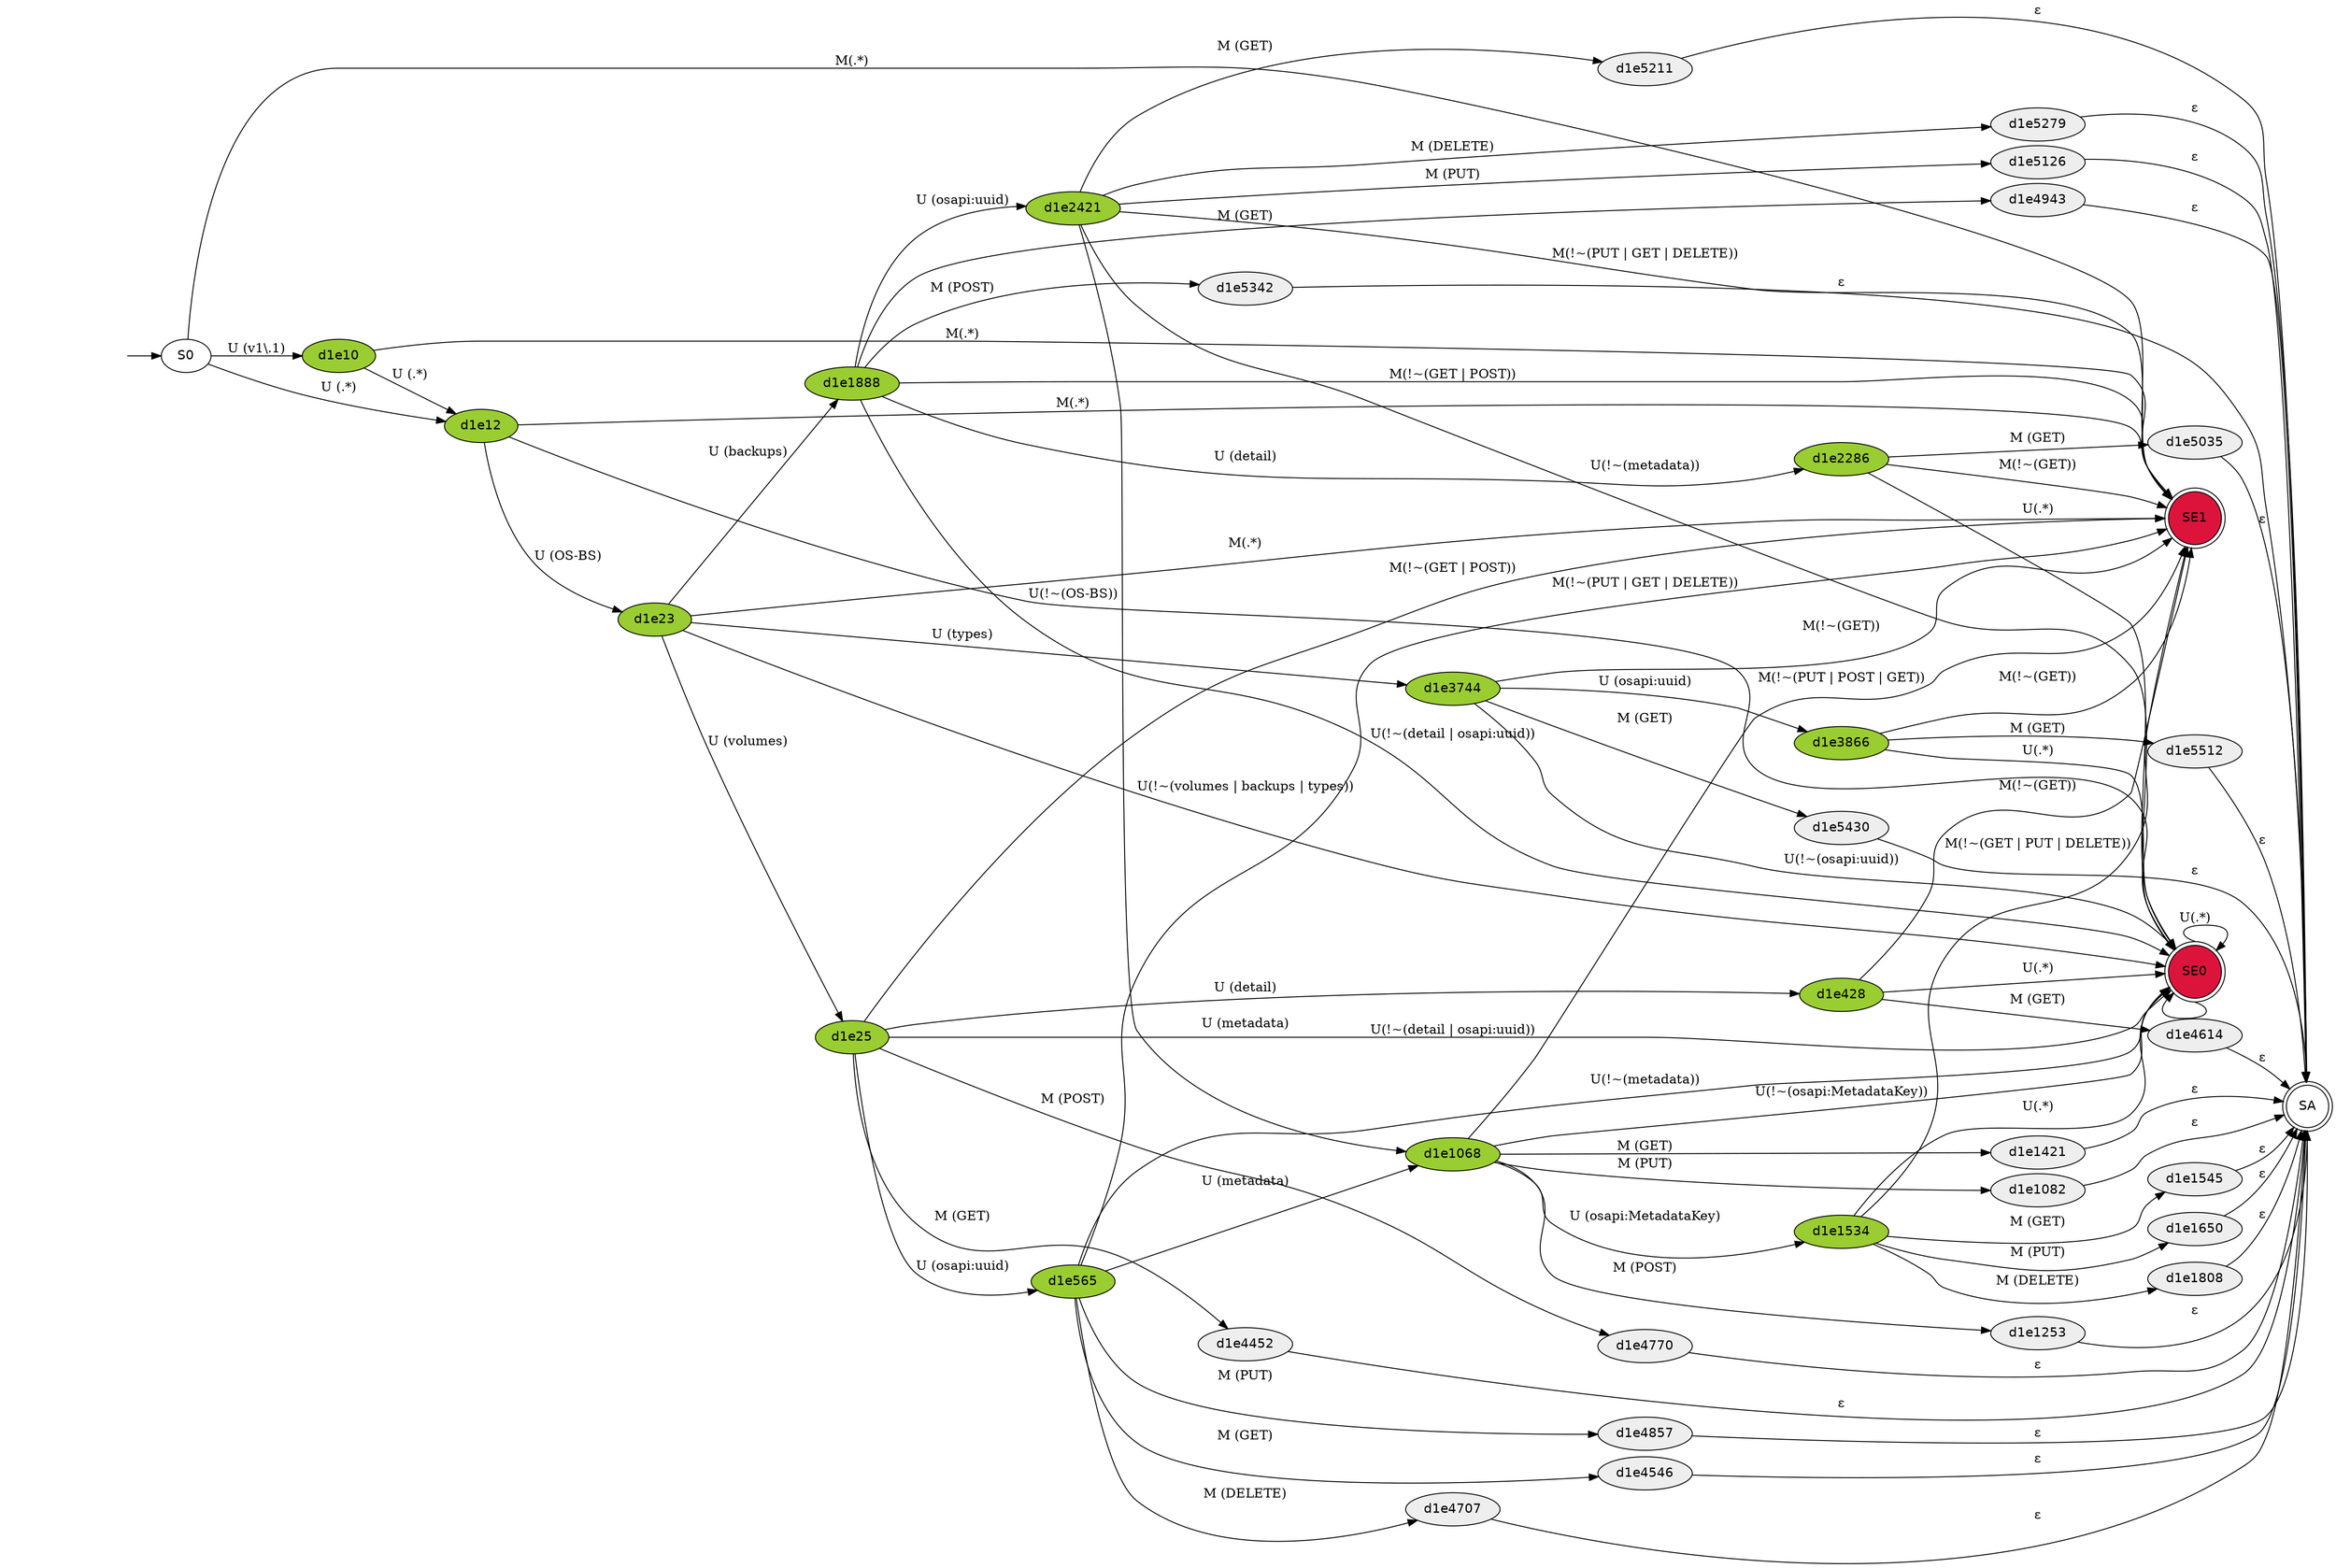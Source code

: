 digraph Checker { rankdir=LR; fontname="Helvetica"; labelloc=b;
       
                    node [fontname="Helvetica", shape=ellipse, style=filled,fillcolor="#EEEEEE"]
               
           {
           rank=source
           REAL_START
}
               {
               rank=same
           S0
           }
           {
           REAL_START->S0
           S0->d1e10 [label="U (v1\\.1)"];
           S0->d1e12 [label="U (.*)"];
           S0->SE1 [label="M(.*)"];
           d1e10->d1e12 [label="U (.*)"];
           d1e10->SE1 [label="M(.*)"];
           d1e12->d1e23 [label="U (OS-BS)"];
           d1e12->SE1 [label="M(.*)"];
           d1e12->SE0 [label="U(!~(OS-BS))"];
           d1e23->d1e25 [label="U (volumes)"];
           d1e23->d1e1888 [label="U (backups)"];
           d1e23->d1e3744 [label="U (types)"];
           d1e23->SE1 [label="M(.*)"];
           d1e23->SE0 [label="U(!~(volumes | backups | types))"];
           d1e25->d1e428 [label="U (detail)"];
           d1e25->d1e565 [label="U (osapi:uuid)"];
           d1e25->d1e4452 [label="M (GET)"];
           d1e25->d1e4770 [label="M (POST)"];
           d1e25->SE1 [label="M(!~(GET | POST))"];
           d1e25->SE0 [label="U(!~(detail | osapi:uuid))"];
           d1e428->d1e4614 [label="M (GET)"];
           d1e428->SE1 [label="M(!~(GET))"];
           d1e428->SE0 [label="U(.*)"];
           d1e565->d1e1068 [label="U (metadata)"];
           d1e565->d1e4857 [label="M (PUT)"];
           d1e565->d1e4546 [label="M (GET)"];
           d1e565->d1e4707 [label="M (DELETE)"];
           d1e565->SE1 [label="M(!~(PUT | GET | DELETE))"];
           d1e565->SE0 [label="U(!~(metadata))"];
           d1e1068->d1e1534 [label="U (osapi:MetadataKey)"];
           d1e1068->d1e1082 [label="M (PUT)"];
           d1e1068->d1e1253 [label="M (POST)"];
           d1e1068->d1e1421 [label="M (GET)"];
           d1e1068->SE1 [label="M(!~(PUT | POST | GET))"];
           d1e1068->SE0 [label="U(!~(osapi:MetadataKey))"];
           d1e1534->d1e1545 [label="M (GET)"];
           d1e1534->d1e1650 [label="M (PUT)"];
           d1e1534->d1e1808 [label="M (DELETE)"];
           d1e1534->SE1 [label="M(!~(GET | PUT | DELETE))"];
           d1e1534->SE0 [label="U(.*)"];
           d1e1888->d1e2286 [label="U (detail)"];
           d1e1888->d1e2421 [label="U (osapi:uuid)"];
           d1e1888->d1e4943 [label="M (GET)"];
           d1e1888->d1e5342 [label="M (POST)"];
           d1e1888->SE1 [label="M(!~(GET | POST))"];
           d1e1888->SE0 [label="U(!~(detail | osapi:uuid))"];
           d1e2286->d1e5035 [label="M (GET)"];
           d1e2286->SE1 [label="M(!~(GET))"];
           d1e2286->SE0 [label="U(.*)"];
           d1e2421->d1e1068 [label="U (metadata)"];
           d1e2421->d1e5126 [label="M (PUT)"];
           d1e2421->d1e5211 [label="M (GET)"];
           d1e2421->d1e5279 [label="M (DELETE)"];
           d1e2421->SE1 [label="M(!~(PUT | GET | DELETE))"];
           d1e2421->SE0 [label="U(!~(metadata))"];
           d1e3744->d1e3866 [label="U (osapi:uuid)"];
           d1e3744->d1e5430 [label="M (GET)"];
           d1e3744->SE1 [label="M(!~(GET))"];
           d1e3744->SE0 [label="U(!~(osapi:uuid))"];
           d1e3866->d1e5512 [label="M (GET)"];
           d1e3866->SE1 [label="M(!~(GET))"];
           d1e3866->SE0 [label="U(.*)"];
           SE0->SE0 [label="U(.*)", tailport=n, headport=ne]
           SE0->SE0 [label="M(.*)", tailport=s, headport=sw]
           d1e1082->SA [label="ε"]
           d1e1253->SA [label="ε"]
           d1e1421->SA [label="ε"]
           d1e1545->SA [label="ε"]
           d1e1650->SA [label="ε"]
           d1e1808->SA [label="ε"]
           d1e4452->SA [label="ε"]
           d1e4546->SA [label="ε"]
           d1e4614->SA [label="ε"]
           d1e4707->SA [label="ε"]
           d1e4770->SA [label="ε"]
           d1e4857->SA [label="ε"]
           d1e4943->SA [label="ε"]
           d1e5035->SA [label="ε"]
           d1e5126->SA [label="ε"]
           d1e5211->SA [label="ε"]
           d1e5279->SA [label="ε"]
           d1e5342->SA [label="ε"]
           d1e5430->SA [label="ε"]
           d1e5512->SA [label="ε"]
           }

           {
            
           SE0
           SE1
           }
//Nodes

       REAL_START[style=invis]
S0[label="S0", fillcolor="white"]
d1e10[label="d1e10", fillcolor="yellowgreen"]
d1e12[label="d1e12", fillcolor="yellowgreen"]
d1e23[label="d1e23", fillcolor="yellowgreen"]
d1e25[label="d1e25", fillcolor="yellowgreen"]
d1e428[label="d1e428", fillcolor="yellowgreen"]
d1e565[label="d1e565", fillcolor="yellowgreen"]
d1e1068[label="d1e1068", fillcolor="yellowgreen"]
d1e1082[label="d1e1082"]
d1e1253[label="d1e1253"]
d1e1421[label="d1e1421"]
d1e1534[label="d1e1534", fillcolor="yellowgreen"]
d1e1545[label="d1e1545"]
d1e1650[label="d1e1650"]
d1e1808[label="d1e1808"]
d1e1888[label="d1e1888", fillcolor="yellowgreen"]
d1e2286[label="d1e2286", fillcolor="yellowgreen"]
d1e2421[label="d1e2421", fillcolor="yellowgreen"]
d1e3744[label="d1e3744", fillcolor="yellowgreen"]
d1e3866[label="d1e3866", fillcolor="yellowgreen"]
d1e4452[label="d1e4452"]
d1e4546[label="d1e4546"]
d1e4614[label="d1e4614"]
d1e4707[label="d1e4707"]
d1e4770[label="d1e4770"]
d1e4857[label="d1e4857"]
d1e4943[label="d1e4943"]
d1e5035[label="d1e5035"]
d1e5126[label="d1e5126"]
d1e5211[label="d1e5211"]
d1e5279[label="d1e5279"]
d1e5342[label="d1e5342"]
d1e5430[label="d1e5430"]
d1e5512[label="d1e5512"]
SE0[label="SE0", shape=doublecircle, fillcolor="crimson"]
SE1[label="SE1", shape=doublecircle, fillcolor="crimson"]
SA[label="SA", shape=doublecircle, fillcolor="white"]
}